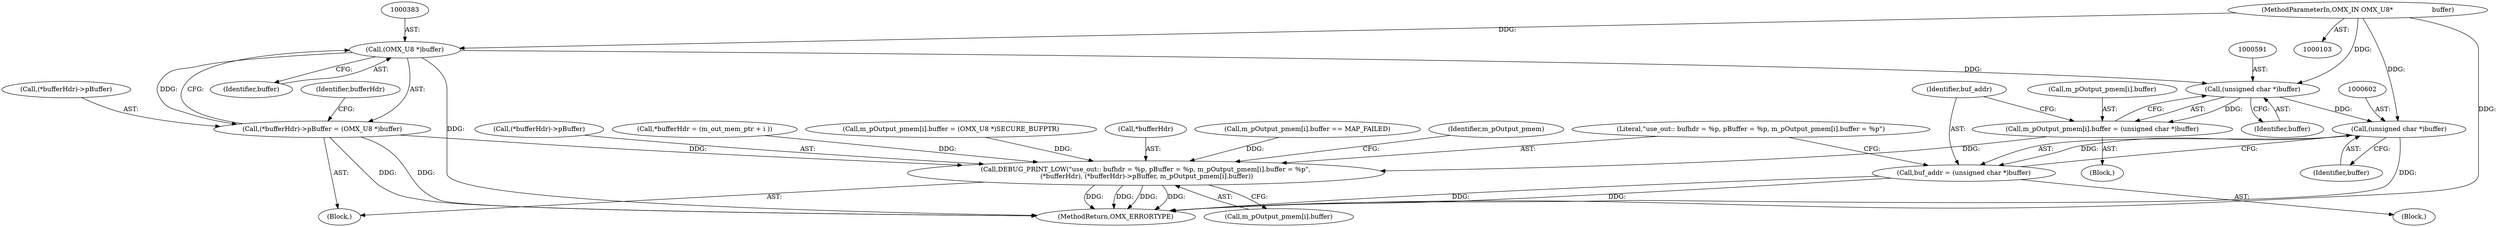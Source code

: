 digraph "0_Android_7558d03e6498e970b761aa44fff6b2c659202d95_2@pointer" {
"1000109" [label="(MethodParameterIn,OMX_IN OMX_U8*                   buffer)"];
"1000382" [label="(Call,(OMX_U8 *)buffer)"];
"1000377" [label="(Call,(*bufferHdr)->pBuffer = (OMX_U8 *)buffer)"];
"1000604" [label="(Call,DEBUG_PRINT_LOW(\"use_out:: bufhdr = %p, pBuffer = %p, m_pOutput_pmem[i].buffer = %p\",\n (*bufferHdr), (*bufferHdr)->pBuffer, m_pOutput_pmem[i].buffer))"];
"1000590" [label="(Call,(unsigned char *)buffer)"];
"1000584" [label="(Call,m_pOutput_pmem[i].buffer = (unsigned char *)buffer)"];
"1000601" [label="(Call,(unsigned char *)buffer)"];
"1000599" [label="(Call,buf_addr = (unsigned char *)buffer)"];
"1000590" [label="(Call,(unsigned char *)buffer)"];
"1000603" [label="(Identifier,buffer)"];
"1000604" [label="(Call,DEBUG_PRINT_LOW(\"use_out:: bufhdr = %p, pBuffer = %p, m_pOutput_pmem[i].buffer = %p\",\n (*bufferHdr), (*bufferHdr)->pBuffer, m_pOutput_pmem[i].buffer))"];
"1000507" [label="(Call,m_pOutput_pmem[i].buffer == MAP_FAILED)"];
"1000382" [label="(Call,(OMX_U8 *)buffer)"];
"1000600" [label="(Identifier,buf_addr)"];
"1000592" [label="(Identifier,buffer)"];
"1000646" [label="(MethodReturn,OMX_ERRORTYPE)"];
"1000377" [label="(Call,(*bufferHdr)->pBuffer = (OMX_U8 *)buffer)"];
"1000605" [label="(Literal,\"use_out:: bufhdr = %p, pBuffer = %p, m_pOutput_pmem[i].buffer = %p\")"];
"1000622" [label="(Identifier,m_pOutput_pmem)"];
"1000546" [label="(Block,)"];
"1000608" [label="(Call,(*bufferHdr)->pBuffer)"];
"1000371" [label="(Call,*bufferHdr = (m_out_mem_ptr + i ))"];
"1000531" [label="(Block,)"];
"1000585" [label="(Call,m_pOutput_pmem[i].buffer)"];
"1000601" [label="(Call,(unsigned char *)buffer)"];
"1000612" [label="(Call,m_pOutput_pmem[i].buffer)"];
"1000378" [label="(Call,(*bufferHdr)->pBuffer)"];
"1000109" [label="(MethodParameterIn,OMX_IN OMX_U8*                   buffer)"];
"1000584" [label="(Call,m_pOutput_pmem[i].buffer = (unsigned char *)buffer)"];
"1000472" [label="(Call,m_pOutput_pmem[i].buffer = (OMX_U8 *)SECURE_BUFPTR)"];
"1000599" [label="(Call,buf_addr = (unsigned char *)buffer)"];
"1000606" [label="(Call,*bufferHdr)"];
"1000370" [label="(Block,)"];
"1000384" [label="(Identifier,buffer)"];
"1000388" [label="(Identifier,bufferHdr)"];
"1000109" -> "1000103"  [label="AST: "];
"1000109" -> "1000646"  [label="DDG: "];
"1000109" -> "1000382"  [label="DDG: "];
"1000109" -> "1000590"  [label="DDG: "];
"1000109" -> "1000601"  [label="DDG: "];
"1000382" -> "1000377"  [label="AST: "];
"1000382" -> "1000384"  [label="CFG: "];
"1000383" -> "1000382"  [label="AST: "];
"1000384" -> "1000382"  [label="AST: "];
"1000377" -> "1000382"  [label="CFG: "];
"1000382" -> "1000646"  [label="DDG: "];
"1000382" -> "1000377"  [label="DDG: "];
"1000382" -> "1000590"  [label="DDG: "];
"1000377" -> "1000370"  [label="AST: "];
"1000378" -> "1000377"  [label="AST: "];
"1000388" -> "1000377"  [label="CFG: "];
"1000377" -> "1000646"  [label="DDG: "];
"1000377" -> "1000646"  [label="DDG: "];
"1000377" -> "1000604"  [label="DDG: "];
"1000604" -> "1000370"  [label="AST: "];
"1000604" -> "1000612"  [label="CFG: "];
"1000605" -> "1000604"  [label="AST: "];
"1000606" -> "1000604"  [label="AST: "];
"1000608" -> "1000604"  [label="AST: "];
"1000612" -> "1000604"  [label="AST: "];
"1000622" -> "1000604"  [label="CFG: "];
"1000604" -> "1000646"  [label="DDG: "];
"1000604" -> "1000646"  [label="DDG: "];
"1000604" -> "1000646"  [label="DDG: "];
"1000604" -> "1000646"  [label="DDG: "];
"1000371" -> "1000604"  [label="DDG: "];
"1000472" -> "1000604"  [label="DDG: "];
"1000507" -> "1000604"  [label="DDG: "];
"1000584" -> "1000604"  [label="DDG: "];
"1000590" -> "1000584"  [label="AST: "];
"1000590" -> "1000592"  [label="CFG: "];
"1000591" -> "1000590"  [label="AST: "];
"1000592" -> "1000590"  [label="AST: "];
"1000584" -> "1000590"  [label="CFG: "];
"1000590" -> "1000584"  [label="DDG: "];
"1000590" -> "1000601"  [label="DDG: "];
"1000584" -> "1000546"  [label="AST: "];
"1000585" -> "1000584"  [label="AST: "];
"1000600" -> "1000584"  [label="CFG: "];
"1000601" -> "1000599"  [label="AST: "];
"1000601" -> "1000603"  [label="CFG: "];
"1000602" -> "1000601"  [label="AST: "];
"1000603" -> "1000601"  [label="AST: "];
"1000599" -> "1000601"  [label="CFG: "];
"1000601" -> "1000646"  [label="DDG: "];
"1000601" -> "1000599"  [label="DDG: "];
"1000599" -> "1000531"  [label="AST: "];
"1000600" -> "1000599"  [label="AST: "];
"1000605" -> "1000599"  [label="CFG: "];
"1000599" -> "1000646"  [label="DDG: "];
"1000599" -> "1000646"  [label="DDG: "];
}
